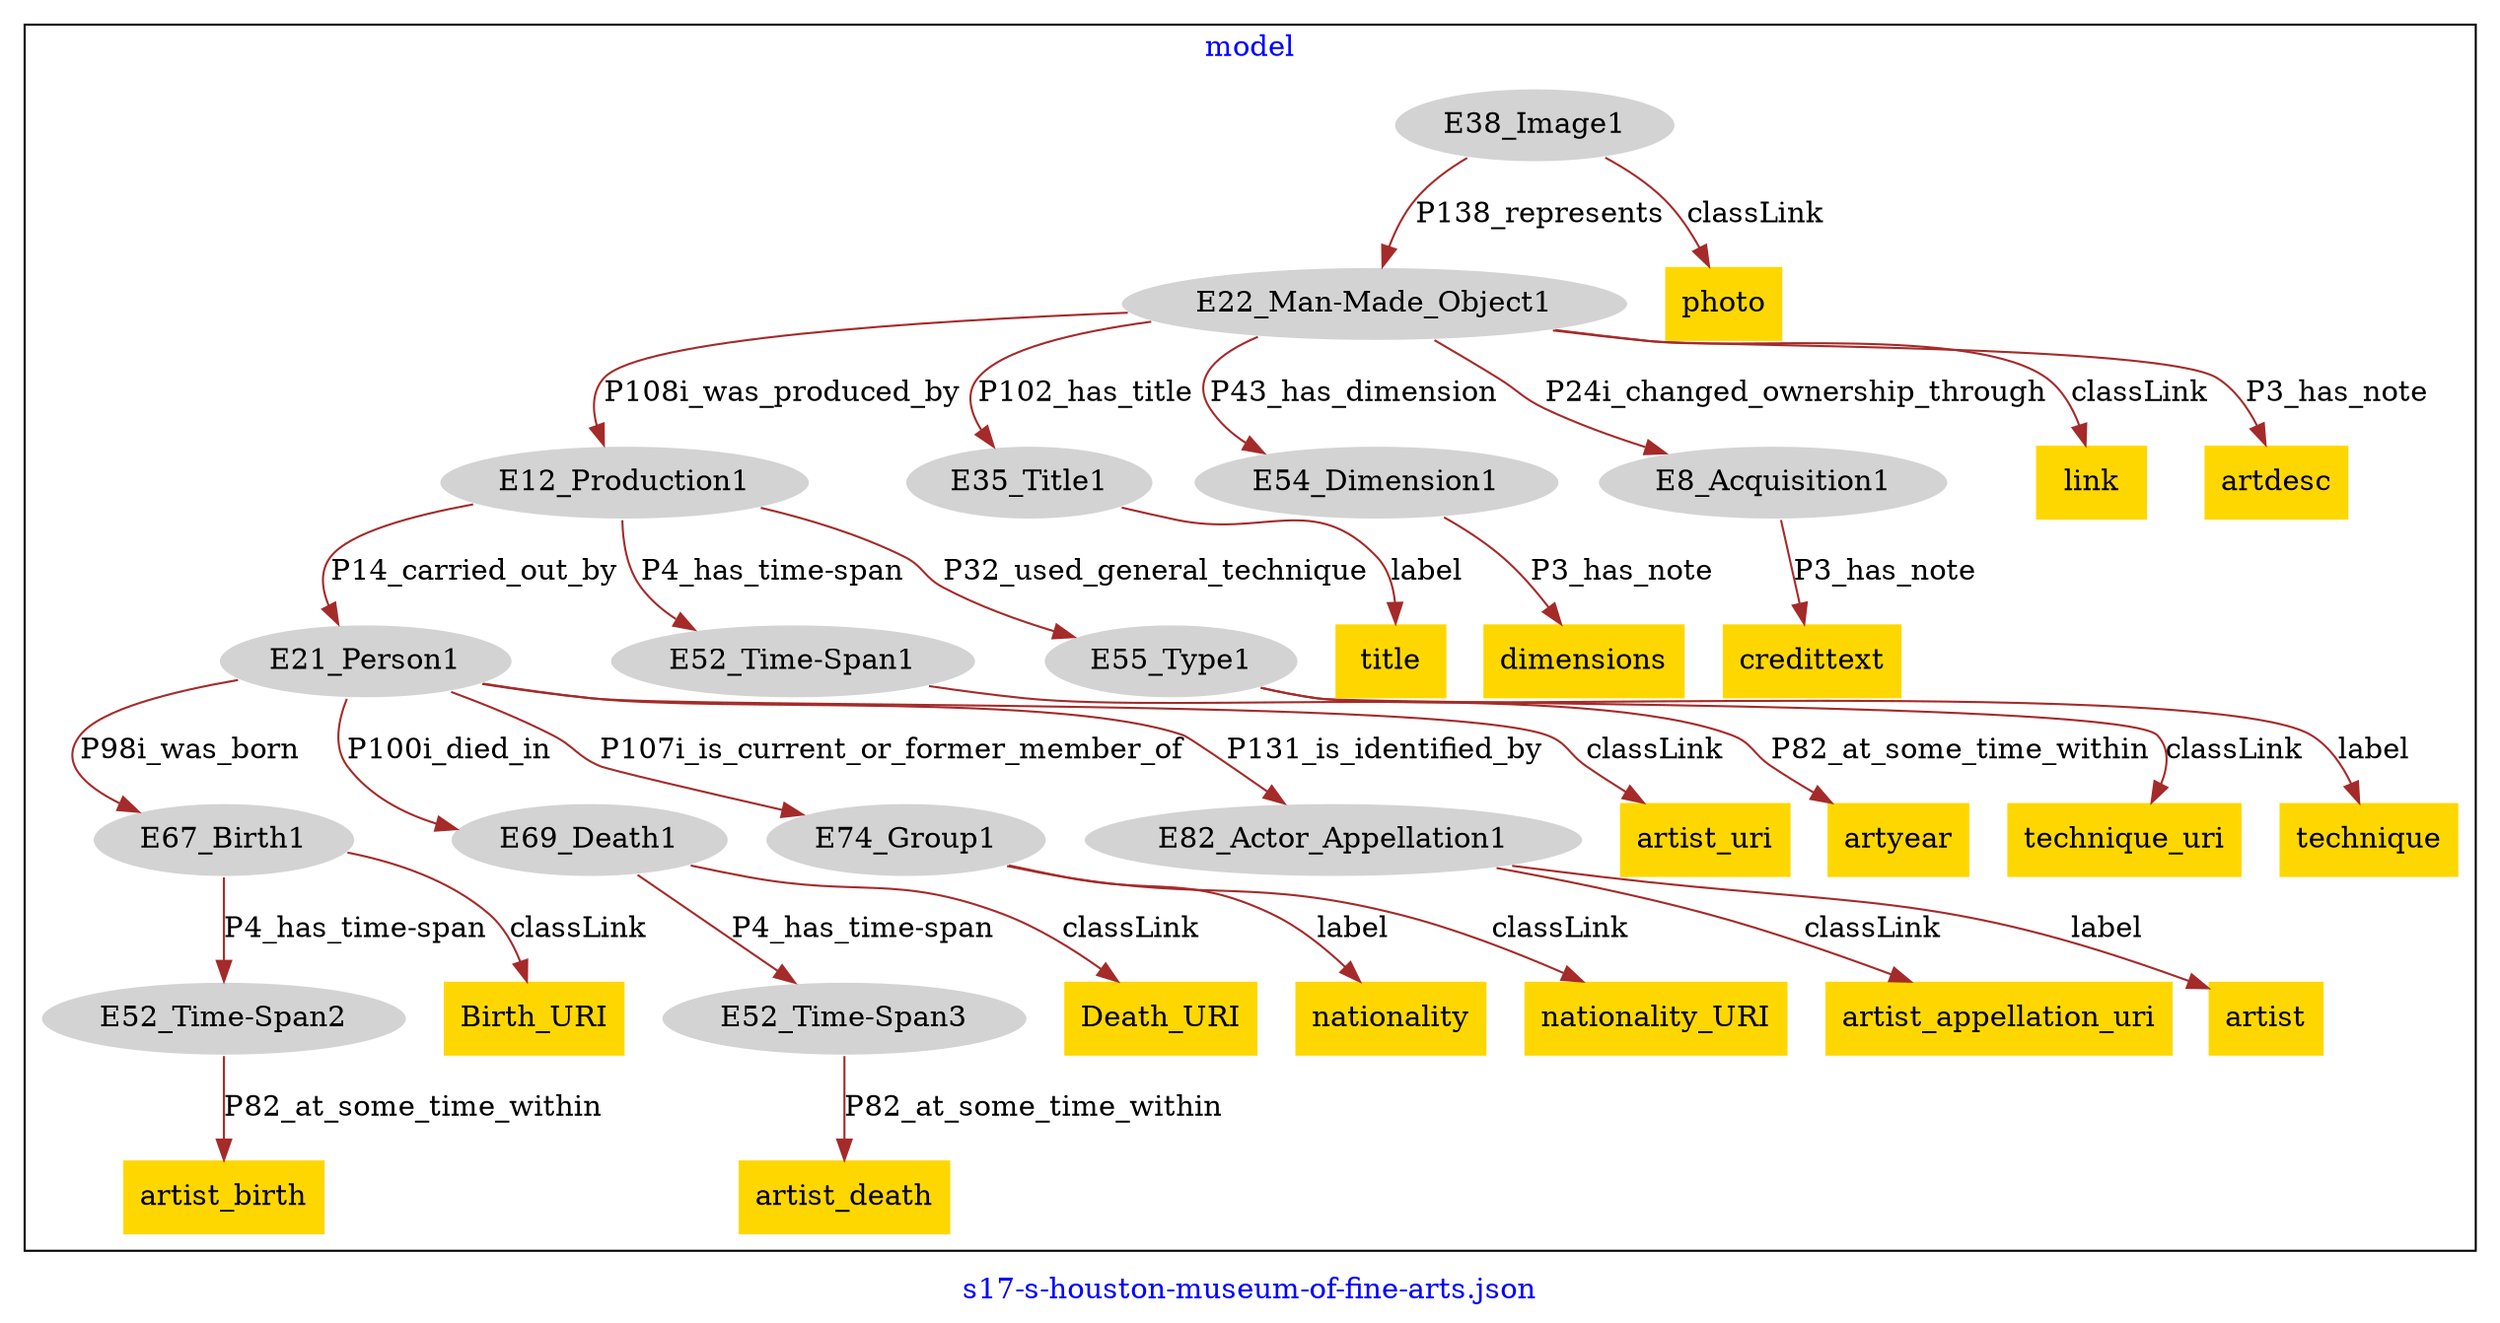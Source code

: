 digraph n0 {
fontcolor="blue"
remincross="true"
label="s17-s-houston-museum-of-fine-arts.json"
subgraph cluster {
label="model"
n2[style="filled",color="white",fillcolor="lightgray",label="E12_Production1"];
n3[style="filled",color="white",fillcolor="lightgray",label="E21_Person1"];
n4[style="filled",color="white",fillcolor="lightgray",label="E52_Time-Span1"];
n5[style="filled",color="white",fillcolor="lightgray",label="E55_Type1"];
n6[style="filled",color="white",fillcolor="lightgray",label="E67_Birth1"];
n7[style="filled",color="white",fillcolor="lightgray",label="E69_Death1"];
n8[style="filled",color="white",fillcolor="lightgray",label="E74_Group1"];
n9[style="filled",color="white",fillcolor="lightgray",label="E82_Actor_Appellation1"];
n10[style="filled",color="white",fillcolor="lightgray",label="E22_Man-Made_Object1"];
n11[style="filled",color="white",fillcolor="lightgray",label="E35_Title1"];
n12[style="filled",color="white",fillcolor="lightgray",label="E54_Dimension1"];
n13[style="filled",color="white",fillcolor="lightgray",label="E8_Acquisition1"];
n14[style="filled",color="white",fillcolor="lightgray",label="E38_Image1"];
n15[style="filled",color="white",fillcolor="lightgray",label="E52_Time-Span2"];
n16[style="filled",color="white",fillcolor="lightgray",label="E52_Time-Span3"];
n17[shape="plaintext",style="filled",fillcolor="gold",label="Death_URI"];
n18[shape="plaintext",style="filled",fillcolor="gold",label="credittext"];
n19[shape="plaintext",style="filled",fillcolor="gold",label="artyear"];
n20[shape="plaintext",style="filled",fillcolor="gold",label="link"];
n21[shape="plaintext",style="filled",fillcolor="gold",label="technique_uri"];
n22[shape="plaintext",style="filled",fillcolor="gold",label="artist_appellation_uri"];
n23[shape="plaintext",style="filled",fillcolor="gold",label="artdesc"];
n24[shape="plaintext",style="filled",fillcolor="gold",label="artist_uri"];
n25[shape="plaintext",style="filled",fillcolor="gold",label="artist"];
n26[shape="plaintext",style="filled",fillcolor="gold",label="Birth_URI"];
n27[shape="plaintext",style="filled",fillcolor="gold",label="nationality"];
n28[shape="plaintext",style="filled",fillcolor="gold",label="artist_birth"];
n29[shape="plaintext",style="filled",fillcolor="gold",label="artist_death"];
n30[shape="plaintext",style="filled",fillcolor="gold",label="nationality_URI"];
n31[shape="plaintext",style="filled",fillcolor="gold",label="technique"];
n32[shape="plaintext",style="filled",fillcolor="gold",label="dimensions"];
n33[shape="plaintext",style="filled",fillcolor="gold",label="title"];
n34[shape="plaintext",style="filled",fillcolor="gold",label="photo"];
}
n2 -> n3[color="brown",fontcolor="black",label="P14_carried_out_by"]
n2 -> n4[color="brown",fontcolor="black",label="P4_has_time-span"]
n2 -> n5[color="brown",fontcolor="black",label="P32_used_general_technique"]
n3 -> n6[color="brown",fontcolor="black",label="P98i_was_born"]
n3 -> n7[color="brown",fontcolor="black",label="P100i_died_in"]
n3 -> n8[color="brown",fontcolor="black",label="P107i_is_current_or_former_member_of"]
n3 -> n9[color="brown",fontcolor="black",label="P131_is_identified_by"]
n10 -> n2[color="brown",fontcolor="black",label="P108i_was_produced_by"]
n10 -> n11[color="brown",fontcolor="black",label="P102_has_title"]
n10 -> n12[color="brown",fontcolor="black",label="P43_has_dimension"]
n10 -> n13[color="brown",fontcolor="black",label="P24i_changed_ownership_through"]
n14 -> n10[color="brown",fontcolor="black",label="P138_represents"]
n6 -> n15[color="brown",fontcolor="black",label="P4_has_time-span"]
n7 -> n16[color="brown",fontcolor="black",label="P4_has_time-span"]
n7 -> n17[color="brown",fontcolor="black",label="classLink"]
n13 -> n18[color="brown",fontcolor="black",label="P3_has_note"]
n4 -> n19[color="brown",fontcolor="black",label="P82_at_some_time_within"]
n10 -> n20[color="brown",fontcolor="black",label="classLink"]
n5 -> n21[color="brown",fontcolor="black",label="classLink"]
n9 -> n22[color="brown",fontcolor="black",label="classLink"]
n10 -> n23[color="brown",fontcolor="black",label="P3_has_note"]
n3 -> n24[color="brown",fontcolor="black",label="classLink"]
n9 -> n25[color="brown",fontcolor="black",label="label"]
n6 -> n26[color="brown",fontcolor="black",label="classLink"]
n8 -> n27[color="brown",fontcolor="black",label="label"]
n15 -> n28[color="brown",fontcolor="black",label="P82_at_some_time_within"]
n16 -> n29[color="brown",fontcolor="black",label="P82_at_some_time_within"]
n8 -> n30[color="brown",fontcolor="black",label="classLink"]
n5 -> n31[color="brown",fontcolor="black",label="label"]
n12 -> n32[color="brown",fontcolor="black",label="P3_has_note"]
n11 -> n33[color="brown",fontcolor="black",label="label"]
n14 -> n34[color="brown",fontcolor="black",label="classLink"]
}

